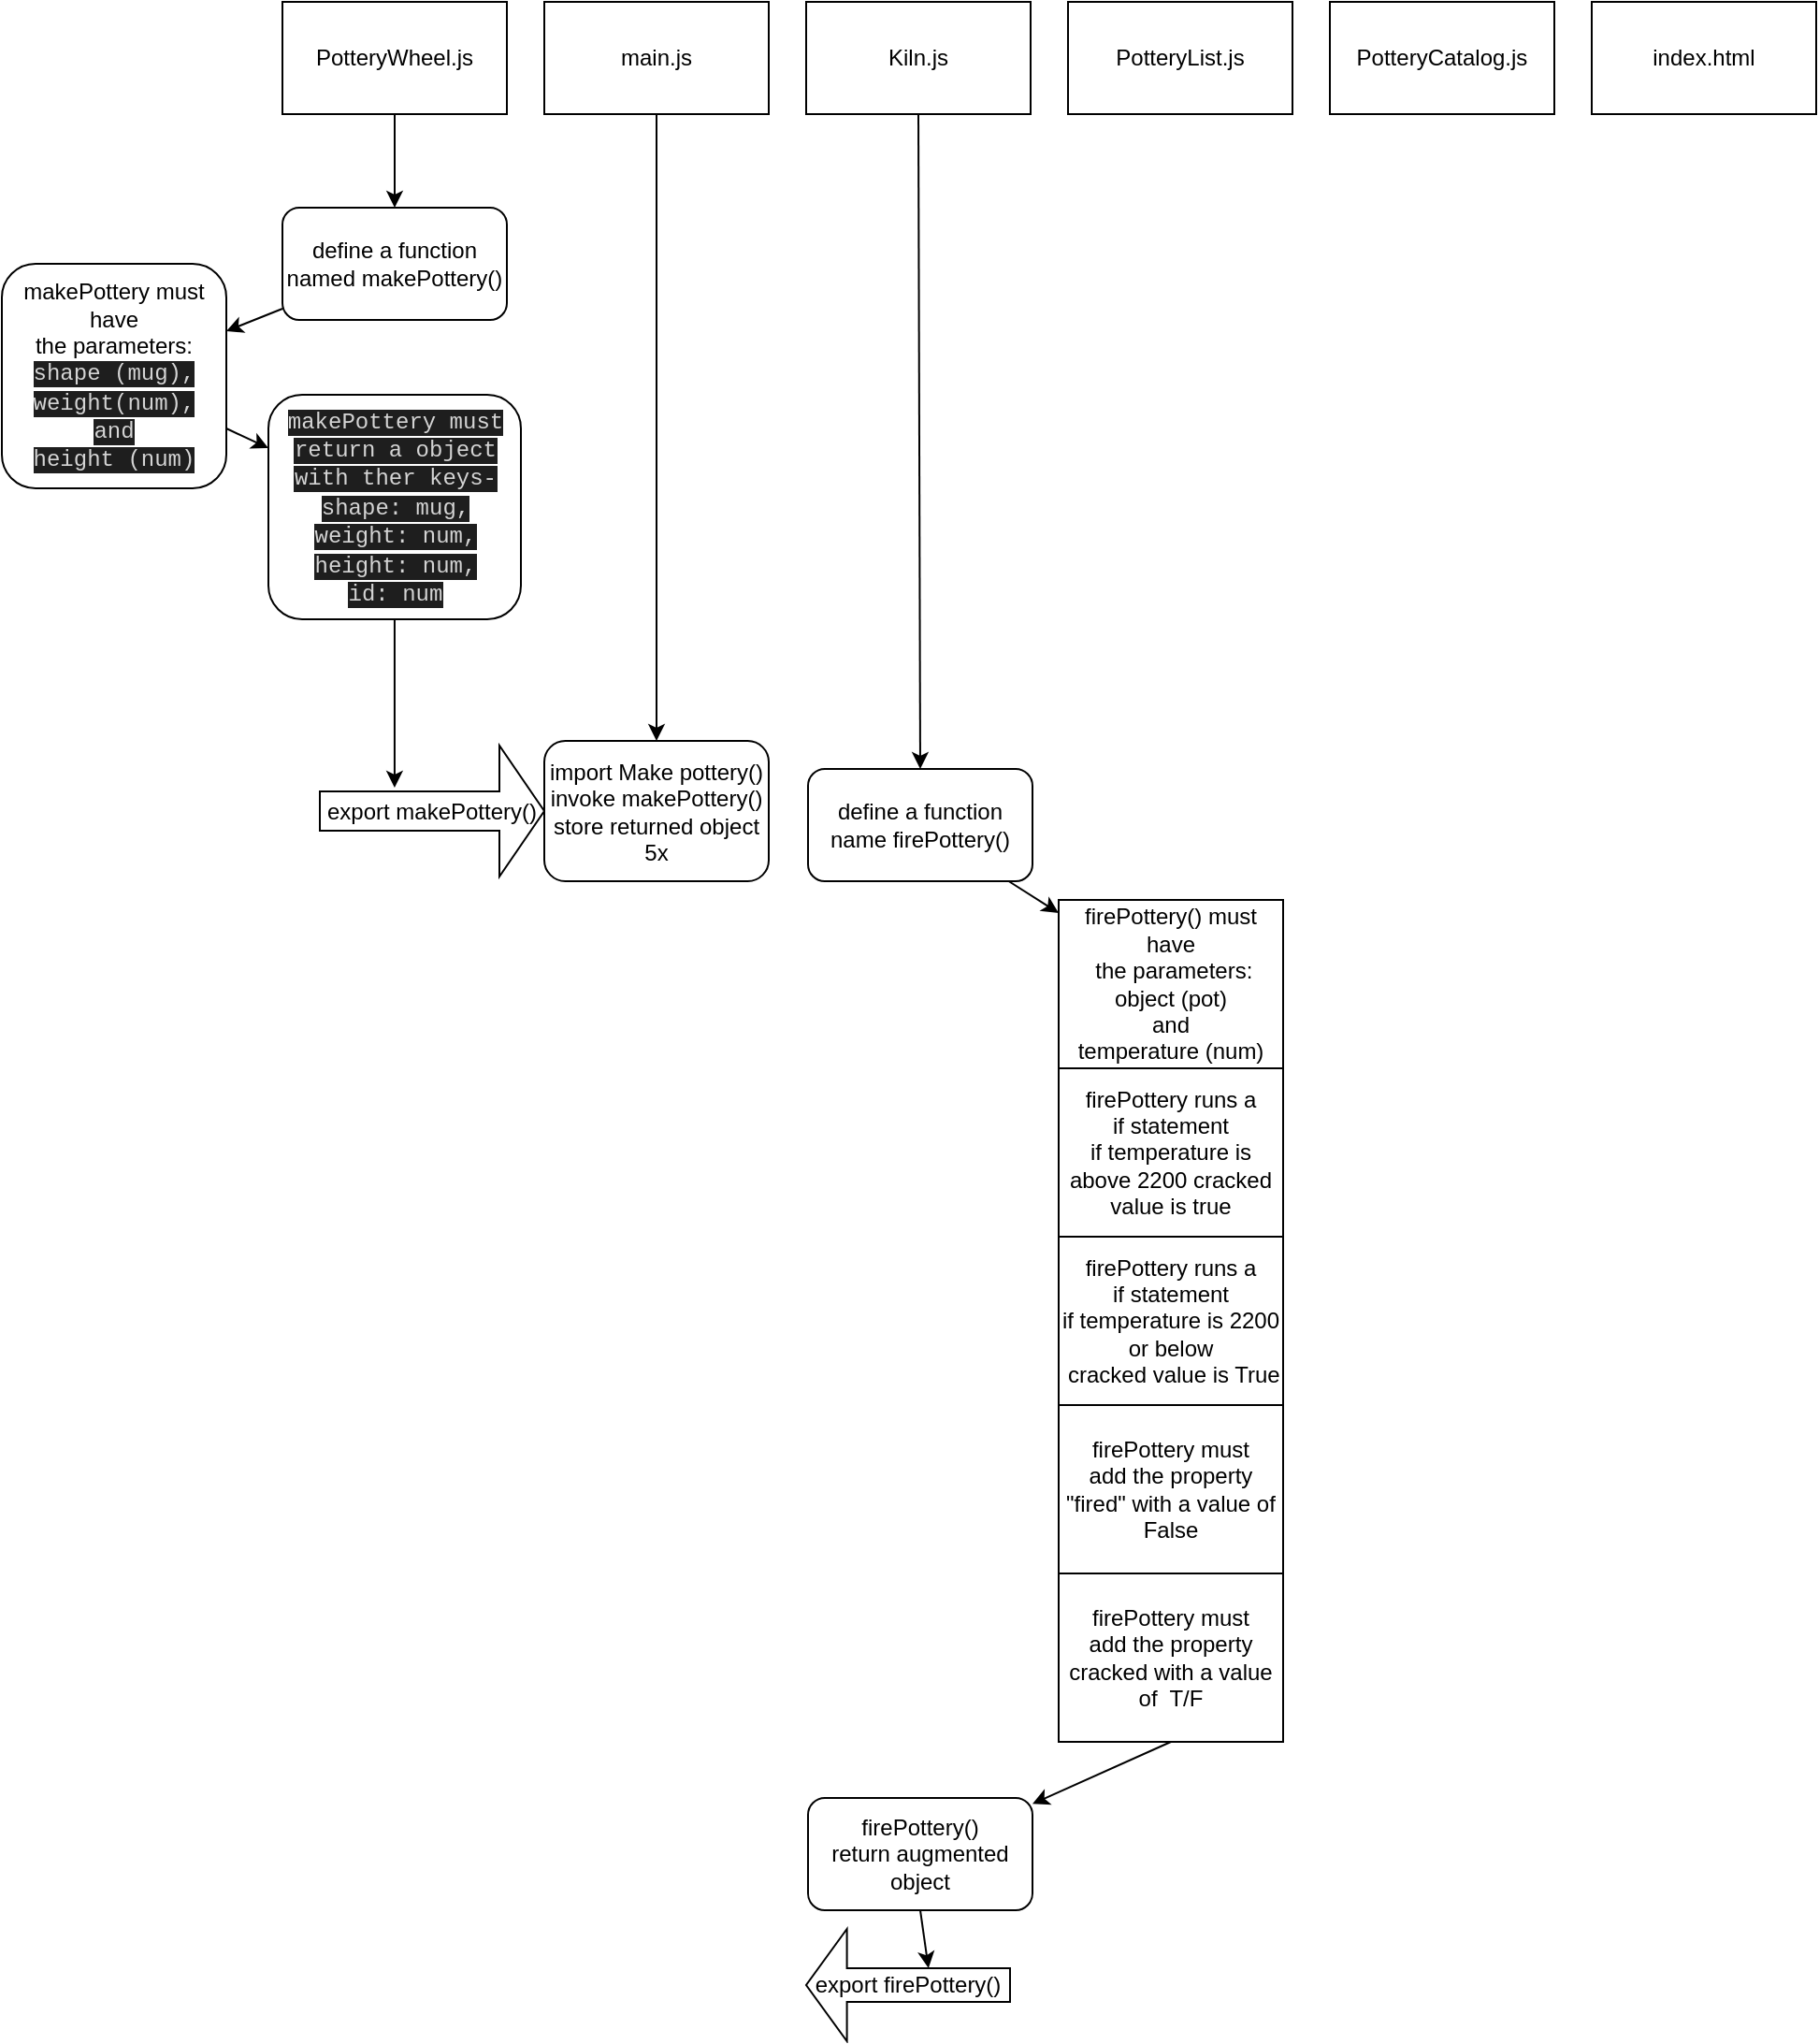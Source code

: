 <mxfile>
    <diagram id="azOb8QJdMUwyZjxxgZLK" name="Page-1">
        <mxGraphModel dx="2676" dy="726" grid="1" gridSize="10" guides="1" tooltips="1" connect="1" arrows="1" fold="1" page="1" pageScale="1" pageWidth="850" pageHeight="1100" math="0" shadow="0">
            <root>
                <mxCell id="0"/>
                <mxCell id="1" parent="0"/>
                <mxCell id="34" style="edgeStyle=none;html=1;exitX=0.5;exitY=1;exitDx=0;exitDy=0;entryX=0.5;entryY=0;entryDx=0;entryDy=0;fontSize=12;" edge="1" parent="1" source="19" target="31">
                    <mxGeometry relative="1" as="geometry"/>
                </mxCell>
                <mxCell id="19" value="PotteryWheel.js" style="rounded=0;whiteSpace=wrap;html=1;fontSize=12;" vertex="1" parent="1">
                    <mxGeometry x="10" y="10" width="120" height="60" as="geometry"/>
                </mxCell>
                <mxCell id="20" value="PotteryList.js" style="rounded=0;whiteSpace=wrap;html=1;fontSize=12;" vertex="1" parent="1">
                    <mxGeometry x="430" y="10" width="120" height="60" as="geometry"/>
                </mxCell>
                <mxCell id="55" style="edgeStyle=none;html=1;exitX=0.5;exitY=1;exitDx=0;exitDy=0;entryX=0.5;entryY=0;entryDx=0;entryDy=0;fontSize=12;" edge="1" parent="1" source="21" target="54">
                    <mxGeometry relative="1" as="geometry"/>
                </mxCell>
                <mxCell id="21" value="Kiln.js" style="rounded=0;whiteSpace=wrap;html=1;fontSize=12;" vertex="1" parent="1">
                    <mxGeometry x="290" y="10" width="120" height="60" as="geometry"/>
                </mxCell>
                <mxCell id="22" value="PotteryCatalog.js" style="rounded=0;whiteSpace=wrap;html=1;fontSize=12;" vertex="1" parent="1">
                    <mxGeometry x="570" y="10" width="120" height="60" as="geometry"/>
                </mxCell>
                <mxCell id="51" style="edgeStyle=none;html=1;entryX=0.5;entryY=0;entryDx=0;entryDy=0;fontSize=12;" edge="1" parent="1" source="23" target="50">
                    <mxGeometry relative="1" as="geometry"/>
                </mxCell>
                <mxCell id="23" value="main.js" style="rounded=0;whiteSpace=wrap;html=1;fontSize=12;" vertex="1" parent="1">
                    <mxGeometry x="150" y="10" width="120" height="60" as="geometry"/>
                </mxCell>
                <mxCell id="24" value="index.html" style="rounded=0;whiteSpace=wrap;html=1;fontSize=12;" vertex="1" parent="1">
                    <mxGeometry x="710" y="10" width="120" height="60" as="geometry"/>
                </mxCell>
                <mxCell id="33" value="" style="edgeStyle=none;html=1;fontSize=12;" edge="1" parent="1" source="31" target="32">
                    <mxGeometry relative="1" as="geometry"/>
                </mxCell>
                <mxCell id="31" value="define a function named makePottery()" style="rounded=1;whiteSpace=wrap;html=1;fontSize=12;" vertex="1" parent="1">
                    <mxGeometry x="10" y="120" width="120" height="60" as="geometry"/>
                </mxCell>
                <mxCell id="39" value="" style="edgeStyle=none;html=1;fontSize=12;" edge="1" parent="1" source="32" target="38">
                    <mxGeometry relative="1" as="geometry"/>
                </mxCell>
                <mxCell id="32" value="makePottery must have&lt;br&gt;&amp;nbsp;the parameters:&amp;nbsp;&lt;br&gt;&lt;span style=&quot;background-color: rgb(30, 30, 30); color: rgb(212, 212, 212); font-family: Menlo, Monaco, &amp;quot;Courier New&amp;quot;, monospace;&quot;&gt;shape (mug), weight(num),&lt;br&gt;and&lt;br&gt;height (num)&lt;/span&gt;&lt;span style=&quot;background-color: rgb(30, 30, 30); color: rgb(212, 212, 212); font-family: Menlo, Monaco, &amp;quot;Courier New&amp;quot;, monospace;&quot;&gt;&lt;br&gt;&lt;/span&gt;" style="whiteSpace=wrap;html=1;rounded=1;" vertex="1" parent="1">
                    <mxGeometry x="-140" y="150" width="120" height="120" as="geometry"/>
                </mxCell>
                <mxCell id="46" style="edgeStyle=none;html=1;fontSize=12;entryX=0.333;entryY=0.321;entryDx=0;entryDy=0;entryPerimeter=0;" edge="1" parent="1" source="38" target="45">
                    <mxGeometry relative="1" as="geometry"/>
                </mxCell>
                <mxCell id="38" value="&lt;span style=&quot;background-color: rgb(30, 30, 30); color: rgb(212, 212, 212); font-family: Menlo, Monaco, &amp;quot;Courier New&amp;quot;, monospace;&quot;&gt;makePottery must return a object with ther keys-&lt;br&gt;&lt;/span&gt;&lt;span style=&quot;color: rgb(212, 212, 212); font-family: Menlo, Monaco, &amp;quot;Courier New&amp;quot;, monospace; background-color: rgb(30, 30, 30);&quot;&gt;shape: mug,&lt;br&gt;weight: num,&lt;/span&gt;&lt;br style=&quot;color: rgb(212, 212, 212); font-family: Menlo, Monaco, &amp;quot;Courier New&amp;quot;, monospace;&quot;&gt;&lt;span style=&quot;color: rgb(212, 212, 212); font-family: Menlo, Monaco, &amp;quot;Courier New&amp;quot;, monospace; background-color: rgb(30, 30, 30);&quot;&gt;height: num,&lt;br&gt;&lt;/span&gt;&lt;span style=&quot;background-color: rgb(30, 30, 30); color: rgb(212, 212, 212); font-family: Menlo, Monaco, &amp;quot;Courier New&amp;quot;, monospace;&quot;&gt;id: num&lt;/span&gt;&lt;span style=&quot;background-color: rgb(30, 30, 30); color: rgb(212, 212, 212); font-family: Menlo, Monaco, &amp;quot;Courier New&amp;quot;, monospace;&quot;&gt;&lt;br&gt;&lt;/span&gt;" style="whiteSpace=wrap;html=1;rounded=1;" vertex="1" parent="1">
                    <mxGeometry x="2.5" y="220" width="135" height="120" as="geometry"/>
                </mxCell>
                <mxCell id="45" value="export makePottery()" style="shape=singleArrow;whiteSpace=wrap;html=1;fontSize=12;" vertex="1" parent="1">
                    <mxGeometry x="30" y="407.5" width="120" height="70" as="geometry"/>
                </mxCell>
                <mxCell id="50" value="import Make pottery()&lt;br&gt;invoke makePottery()&lt;br&gt;store returned object 5x" style="rounded=1;whiteSpace=wrap;html=1;fontSize=12;" vertex="1" parent="1">
                    <mxGeometry x="150" y="405" width="120" height="75" as="geometry"/>
                </mxCell>
                <mxCell id="57" value="" style="edgeStyle=none;html=1;fontSize=12;" edge="1" parent="1" source="54" target="56">
                    <mxGeometry relative="1" as="geometry"/>
                </mxCell>
                <mxCell id="54" value="define a function name firePottery()" style="rounded=1;whiteSpace=wrap;html=1;fontSize=12;" vertex="1" parent="1">
                    <mxGeometry x="291" y="420" width="120" height="60" as="geometry"/>
                </mxCell>
                <mxCell id="61" value="" style="edgeStyle=none;html=1;fontSize=12;" edge="1" parent="1" source="56" target="60">
                    <mxGeometry relative="1" as="geometry"/>
                </mxCell>
                <mxCell id="56" value="firePottery() must&lt;br&gt;have&lt;br&gt;&amp;nbsp;the parameters:&lt;br&gt;object (pot)&lt;br&gt;and&lt;br&gt;temperature (num)" style="rounded=1;whiteSpace=wrap;html=1;fontSize=12;arcSize=0;" vertex="1" parent="1">
                    <mxGeometry x="425" y="490" width="120" height="90" as="geometry"/>
                </mxCell>
                <mxCell id="63" value="" style="edgeStyle=none;html=1;fontSize=12;exitX=0.5;exitY=1;exitDx=0;exitDy=0;" edge="1" parent="1" source="67" target="62">
                    <mxGeometry relative="1" as="geometry">
                        <mxPoint x="485" y="780" as="sourcePoint"/>
                    </mxGeometry>
                </mxCell>
                <mxCell id="68" value="" style="edgeStyle=none;html=1;fontSize=12;" edge="1" parent="1" source="60" target="67">
                    <mxGeometry relative="1" as="geometry"/>
                </mxCell>
                <mxCell id="60" value="firePottery runs a&lt;br&gt;if statement&lt;br&gt;if temperature is above 2200 cracked value is true" style="rounded=1;whiteSpace=wrap;html=1;fontSize=12;arcSize=0;" vertex="1" parent="1">
                    <mxGeometry x="425" y="580" width="120" height="90" as="geometry"/>
                </mxCell>
                <mxCell id="65" value="" style="edgeStyle=none;html=1;fontSize=12;" edge="1" parent="1" source="62" target="64">
                    <mxGeometry relative="1" as="geometry"/>
                </mxCell>
                <mxCell id="62" value="firePottery must&lt;br&gt;add the property&lt;br&gt;&quot;fired&quot; with a value of&lt;br&gt;False" style="rounded=1;whiteSpace=wrap;html=1;fontSize=12;arcSize=0;" vertex="1" parent="1">
                    <mxGeometry x="425" y="760" width="120" height="90" as="geometry"/>
                </mxCell>
                <mxCell id="70" style="edgeStyle=none;html=1;exitX=0.5;exitY=1;exitDx=0;exitDy=0;fontSize=12;" edge="1" parent="1" source="64" target="69">
                    <mxGeometry relative="1" as="geometry"/>
                </mxCell>
                <mxCell id="64" value="firePottery must&lt;br&gt;add the property&lt;br&gt;cracked with a value of&amp;nbsp; T/F" style="rounded=1;whiteSpace=wrap;html=1;fontSize=12;arcSize=0;" vertex="1" parent="1">
                    <mxGeometry x="425" y="850" width="120" height="90" as="geometry"/>
                </mxCell>
                <mxCell id="67" value="firePottery runs a&lt;br&gt;if statement&lt;br&gt;if temperature is 2200&lt;br&gt;or below&lt;br&gt;&amp;nbsp;cracked value is True" style="rounded=1;whiteSpace=wrap;html=1;fontSize=12;arcSize=0;" vertex="1" parent="1">
                    <mxGeometry x="425" y="670" width="120" height="90" as="geometry"/>
                </mxCell>
                <mxCell id="73" style="edgeStyle=none;html=1;exitX=0.5;exitY=1;exitDx=0;exitDy=0;entryX=0;entryY=0;entryDx=43.6;entryDy=39;entryPerimeter=0;fontSize=12;" edge="1" parent="1" source="69" target="72">
                    <mxGeometry relative="1" as="geometry"/>
                </mxCell>
                <mxCell id="69" value="firePottery()&lt;br&gt;return augmented object" style="rounded=1;whiteSpace=wrap;html=1;fontSize=12;" vertex="1" parent="1">
                    <mxGeometry x="291" y="970" width="120" height="60" as="geometry"/>
                </mxCell>
                <mxCell id="72" value="export firePottery()" style="shape=singleArrow;direction=west;whiteSpace=wrap;html=1;fontSize=12;" vertex="1" parent="1">
                    <mxGeometry x="290" y="1040" width="109" height="60" as="geometry"/>
                </mxCell>
            </root>
        </mxGraphModel>
    </diagram>
</mxfile>